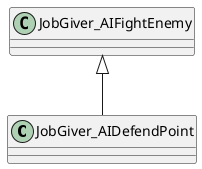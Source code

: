 @startuml
class JobGiver_AIDefendPoint {
}
JobGiver_AIFightEnemy <|-- JobGiver_AIDefendPoint
@enduml
